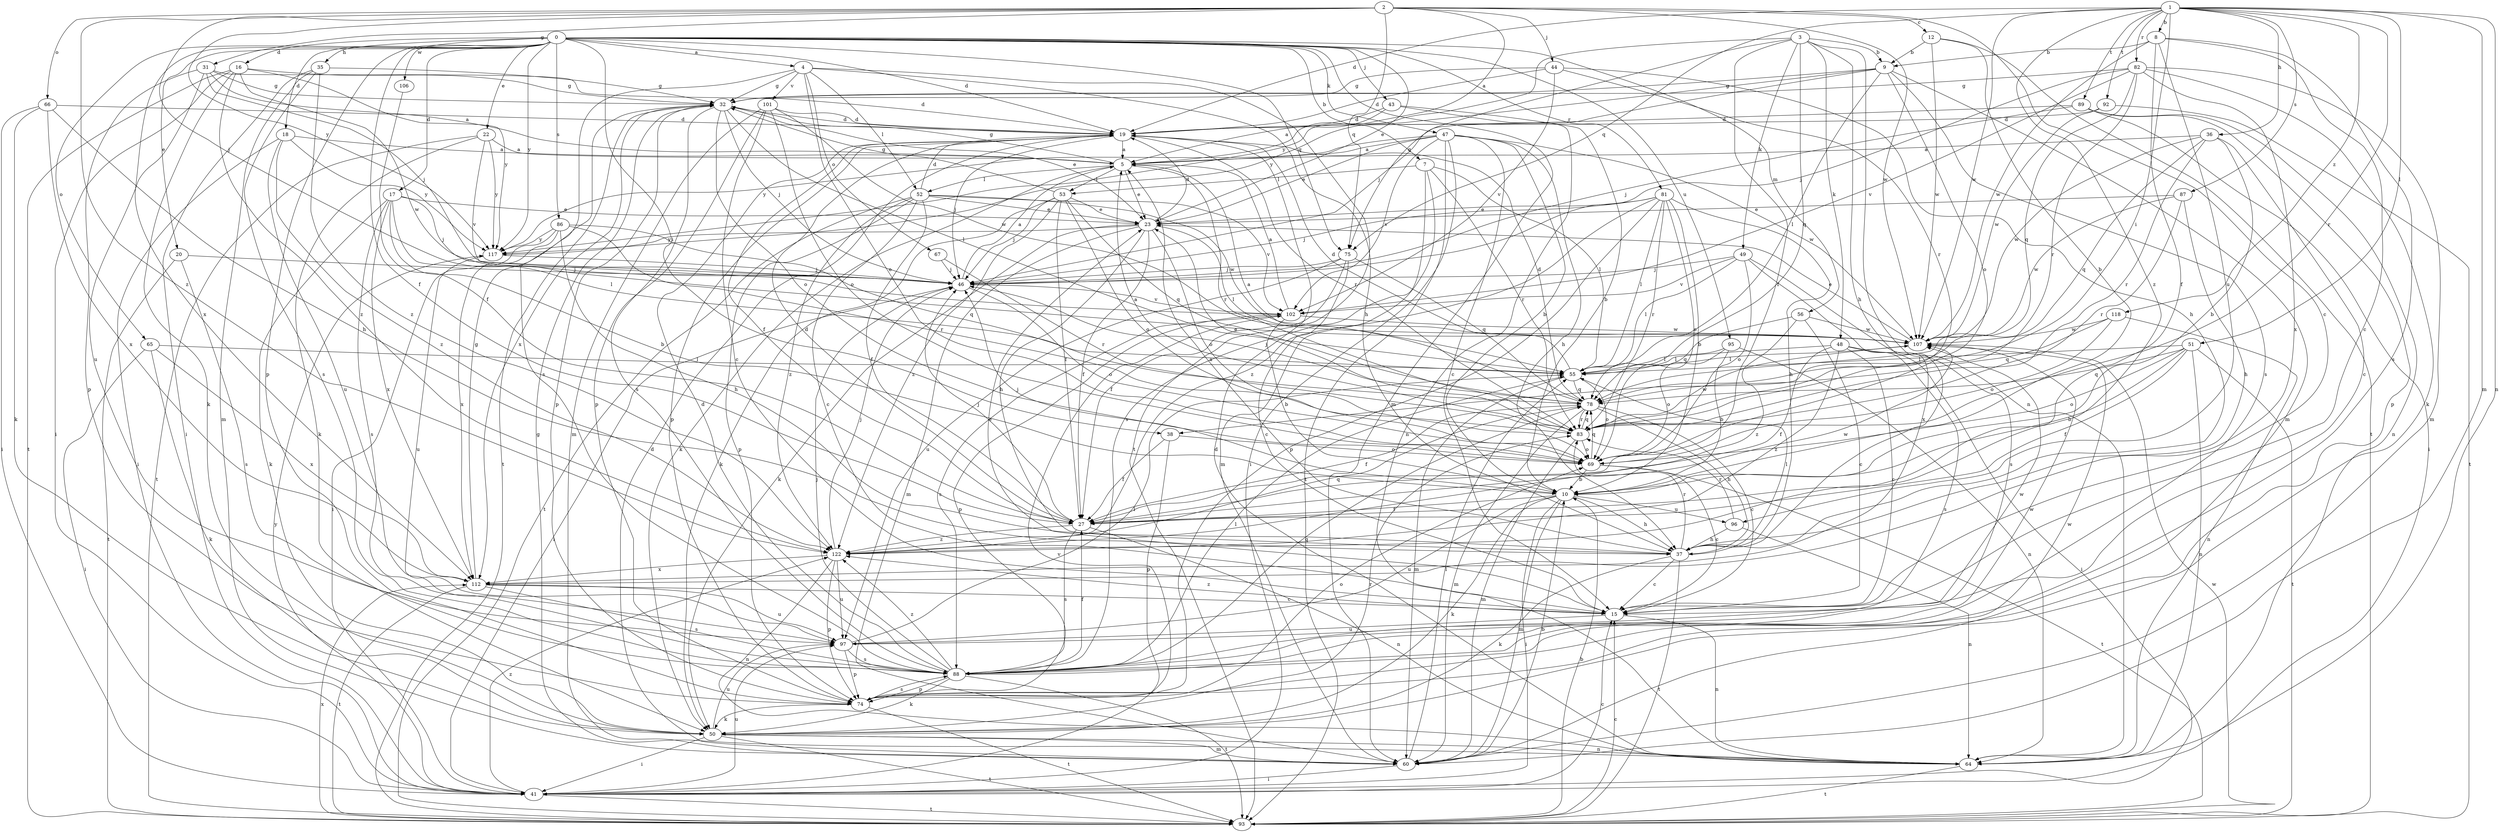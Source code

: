 strict digraph  {
0;
1;
2;
3;
4;
5;
7;
8;
9;
10;
12;
15;
16;
17;
18;
19;
20;
22;
23;
27;
31;
32;
35;
36;
37;
38;
41;
43;
44;
46;
47;
48;
49;
50;
51;
52;
53;
55;
56;
60;
64;
65;
66;
67;
69;
74;
75;
78;
81;
82;
83;
86;
87;
88;
89;
92;
93;
95;
96;
97;
101;
102;
106;
107;
112;
117;
118;
122;
0 -> 4  [label=a];
0 -> 7  [label=b];
0 -> 16  [label=d];
0 -> 17  [label=d];
0 -> 18  [label=d];
0 -> 19  [label=d];
0 -> 20  [label=e];
0 -> 22  [label=e];
0 -> 23  [label=e];
0 -> 27  [label=f];
0 -> 35  [label=h];
0 -> 38  [label=i];
0 -> 43  [label=j];
0 -> 47  [label=k];
0 -> 56  [label=m];
0 -> 60  [label=m];
0 -> 65  [label=o];
0 -> 74  [label=p];
0 -> 75  [label=q];
0 -> 81  [label=r];
0 -> 86  [label=s];
0 -> 95  [label=u];
0 -> 106  [label=w];
0 -> 112  [label=x];
0 -> 117  [label=y];
1 -> 8  [label=b];
1 -> 19  [label=d];
1 -> 36  [label=h];
1 -> 38  [label=i];
1 -> 51  [label=l];
1 -> 60  [label=m];
1 -> 64  [label=n];
1 -> 75  [label=q];
1 -> 82  [label=r];
1 -> 83  [label=r];
1 -> 87  [label=s];
1 -> 89  [label=t];
1 -> 92  [label=t];
1 -> 107  [label=w];
1 -> 118  [label=z];
1 -> 122  [label=z];
2 -> 5  [label=a];
2 -> 12  [label=c];
2 -> 15  [label=c];
2 -> 31  [label=g];
2 -> 44  [label=j];
2 -> 46  [label=j];
2 -> 66  [label=o];
2 -> 75  [label=q];
2 -> 107  [label=w];
2 -> 117  [label=y];
2 -> 122  [label=z];
3 -> 9  [label=b];
3 -> 27  [label=f];
3 -> 37  [label=h];
3 -> 48  [label=k];
3 -> 49  [label=k];
3 -> 64  [label=n];
3 -> 75  [label=q];
3 -> 78  [label=q];
3 -> 117  [label=y];
4 -> 32  [label=g];
4 -> 37  [label=h];
4 -> 52  [label=l];
4 -> 67  [label=o];
4 -> 69  [label=o];
4 -> 88  [label=s];
4 -> 93  [label=t];
4 -> 101  [label=v];
5 -> 23  [label=e];
5 -> 32  [label=g];
5 -> 50  [label=k];
5 -> 52  [label=l];
5 -> 53  [label=l];
5 -> 83  [label=r];
7 -> 53  [label=l];
7 -> 55  [label=l];
7 -> 60  [label=m];
7 -> 83  [label=r];
7 -> 88  [label=s];
8 -> 9  [label=b];
8 -> 15  [label=c];
8 -> 27  [label=f];
8 -> 88  [label=s];
8 -> 96  [label=u];
8 -> 107  [label=w];
9 -> 32  [label=g];
9 -> 46  [label=j];
9 -> 55  [label=l];
9 -> 60  [label=m];
9 -> 69  [label=o];
9 -> 88  [label=s];
9 -> 117  [label=y];
10 -> 27  [label=f];
10 -> 37  [label=h];
10 -> 41  [label=i];
10 -> 46  [label=j];
10 -> 50  [label=k];
10 -> 60  [label=m];
10 -> 96  [label=u];
10 -> 97  [label=u];
12 -> 9  [label=b];
12 -> 10  [label=b];
12 -> 93  [label=t];
12 -> 107  [label=w];
15 -> 23  [label=e];
15 -> 64  [label=n];
15 -> 97  [label=u];
15 -> 122  [label=z];
16 -> 32  [label=g];
16 -> 41  [label=i];
16 -> 50  [label=k];
16 -> 93  [label=t];
16 -> 107  [label=w];
16 -> 117  [label=y];
16 -> 122  [label=z];
17 -> 10  [label=b];
17 -> 23  [label=e];
17 -> 46  [label=j];
17 -> 50  [label=k];
17 -> 55  [label=l];
17 -> 88  [label=s];
17 -> 112  [label=x];
18 -> 5  [label=a];
18 -> 41  [label=i];
18 -> 97  [label=u];
18 -> 117  [label=y];
18 -> 122  [label=z];
19 -> 5  [label=a];
19 -> 27  [label=f];
19 -> 46  [label=j];
19 -> 74  [label=p];
19 -> 83  [label=r];
20 -> 46  [label=j];
20 -> 88  [label=s];
20 -> 93  [label=t];
22 -> 5  [label=a];
22 -> 50  [label=k];
22 -> 93  [label=t];
22 -> 102  [label=v];
22 -> 117  [label=y];
23 -> 19  [label=d];
23 -> 27  [label=f];
23 -> 37  [label=h];
23 -> 50  [label=k];
23 -> 55  [label=l];
23 -> 60  [label=m];
23 -> 69  [label=o];
23 -> 117  [label=y];
27 -> 19  [label=d];
27 -> 46  [label=j];
27 -> 64  [label=n];
27 -> 88  [label=s];
27 -> 107  [label=w];
27 -> 122  [label=z];
31 -> 5  [label=a];
31 -> 19  [label=d];
31 -> 32  [label=g];
31 -> 46  [label=j];
31 -> 74  [label=p];
31 -> 97  [label=u];
32 -> 19  [label=d];
32 -> 23  [label=e];
32 -> 46  [label=j];
32 -> 55  [label=l];
32 -> 69  [label=o];
32 -> 74  [label=p];
32 -> 88  [label=s];
32 -> 93  [label=t];
32 -> 112  [label=x];
35 -> 32  [label=g];
35 -> 41  [label=i];
35 -> 60  [label=m];
35 -> 88  [label=s];
35 -> 122  [label=z];
36 -> 5  [label=a];
36 -> 10  [label=b];
36 -> 15  [label=c];
36 -> 78  [label=q];
36 -> 83  [label=r];
36 -> 107  [label=w];
37 -> 5  [label=a];
37 -> 15  [label=c];
37 -> 50  [label=k];
37 -> 55  [label=l];
37 -> 83  [label=r];
37 -> 93  [label=t];
38 -> 27  [label=f];
38 -> 69  [label=o];
38 -> 74  [label=p];
41 -> 15  [label=c];
41 -> 93  [label=t];
41 -> 97  [label=u];
41 -> 102  [label=v];
41 -> 117  [label=y];
41 -> 122  [label=z];
43 -> 5  [label=a];
43 -> 10  [label=b];
43 -> 19  [label=d];
43 -> 64  [label=n];
44 -> 19  [label=d];
44 -> 32  [label=g];
44 -> 37  [label=h];
44 -> 83  [label=r];
44 -> 102  [label=v];
46 -> 5  [label=a];
46 -> 41  [label=i];
46 -> 69  [label=o];
46 -> 102  [label=v];
47 -> 5  [label=a];
47 -> 10  [label=b];
47 -> 15  [label=c];
47 -> 23  [label=e];
47 -> 37  [label=h];
47 -> 41  [label=i];
47 -> 93  [label=t];
47 -> 102  [label=v];
47 -> 107  [label=w];
47 -> 117  [label=y];
48 -> 15  [label=c];
48 -> 27  [label=f];
48 -> 41  [label=i];
48 -> 55  [label=l];
48 -> 88  [label=s];
48 -> 122  [label=z];
49 -> 46  [label=j];
49 -> 55  [label=l];
49 -> 69  [label=o];
49 -> 88  [label=s];
49 -> 102  [label=v];
49 -> 112  [label=x];
50 -> 41  [label=i];
50 -> 60  [label=m];
50 -> 64  [label=n];
50 -> 83  [label=r];
50 -> 93  [label=t];
50 -> 97  [label=u];
51 -> 10  [label=b];
51 -> 27  [label=f];
51 -> 55  [label=l];
51 -> 64  [label=n];
51 -> 69  [label=o];
51 -> 78  [label=q];
51 -> 93  [label=t];
52 -> 15  [label=c];
52 -> 19  [label=d];
52 -> 23  [label=e];
52 -> 27  [label=f];
52 -> 74  [label=p];
52 -> 93  [label=t];
52 -> 102  [label=v];
52 -> 107  [label=w];
52 -> 122  [label=z];
53 -> 23  [label=e];
53 -> 27  [label=f];
53 -> 32  [label=g];
53 -> 46  [label=j];
53 -> 50  [label=k];
53 -> 69  [label=o];
53 -> 78  [label=q];
53 -> 122  [label=z];
55 -> 19  [label=d];
55 -> 60  [label=m];
55 -> 69  [label=o];
55 -> 78  [label=q];
56 -> 15  [label=c];
56 -> 78  [label=q];
56 -> 107  [label=w];
56 -> 122  [label=z];
60 -> 10  [label=b];
60 -> 19  [label=d];
60 -> 41  [label=i];
60 -> 55  [label=l];
64 -> 19  [label=d];
64 -> 32  [label=g];
64 -> 93  [label=t];
65 -> 41  [label=i];
65 -> 50  [label=k];
65 -> 55  [label=l];
65 -> 112  [label=x];
66 -> 19  [label=d];
66 -> 37  [label=h];
66 -> 41  [label=i];
66 -> 50  [label=k];
66 -> 112  [label=x];
67 -> 46  [label=j];
67 -> 83  [label=r];
69 -> 10  [label=b];
69 -> 15  [label=c];
69 -> 78  [label=q];
69 -> 93  [label=t];
74 -> 50  [label=k];
74 -> 69  [label=o];
74 -> 88  [label=s];
74 -> 93  [label=t];
74 -> 107  [label=w];
75 -> 15  [label=c];
75 -> 27  [label=f];
75 -> 46  [label=j];
75 -> 78  [label=q];
75 -> 97  [label=u];
78 -> 5  [label=a];
78 -> 15  [label=c];
78 -> 19  [label=d];
78 -> 27  [label=f];
78 -> 37  [label=h];
78 -> 46  [label=j];
78 -> 60  [label=m];
78 -> 83  [label=r];
81 -> 10  [label=b];
81 -> 23  [label=e];
81 -> 37  [label=h];
81 -> 46  [label=j];
81 -> 55  [label=l];
81 -> 69  [label=o];
81 -> 74  [label=p];
81 -> 83  [label=r];
81 -> 122  [label=z];
82 -> 32  [label=g];
82 -> 46  [label=j];
82 -> 50  [label=k];
82 -> 60  [label=m];
82 -> 78  [label=q];
82 -> 83  [label=r];
82 -> 102  [label=v];
82 -> 112  [label=x];
83 -> 5  [label=a];
83 -> 23  [label=e];
83 -> 60  [label=m];
83 -> 69  [label=o];
83 -> 78  [label=q];
83 -> 107  [label=w];
86 -> 37  [label=h];
86 -> 41  [label=i];
86 -> 78  [label=q];
86 -> 83  [label=r];
86 -> 112  [label=x];
86 -> 117  [label=y];
87 -> 23  [label=e];
87 -> 37  [label=h];
87 -> 83  [label=r];
87 -> 107  [label=w];
88 -> 19  [label=d];
88 -> 27  [label=f];
88 -> 46  [label=j];
88 -> 50  [label=k];
88 -> 55  [label=l];
88 -> 74  [label=p];
88 -> 78  [label=q];
88 -> 93  [label=t];
88 -> 107  [label=w];
88 -> 122  [label=z];
89 -> 19  [label=d];
89 -> 41  [label=i];
89 -> 46  [label=j];
89 -> 64  [label=n];
89 -> 74  [label=p];
92 -> 19  [label=d];
92 -> 93  [label=t];
92 -> 107  [label=w];
93 -> 10  [label=b];
93 -> 15  [label=c];
93 -> 107  [label=w];
93 -> 112  [label=x];
95 -> 10  [label=b];
95 -> 55  [label=l];
95 -> 64  [label=n];
95 -> 69  [label=o];
96 -> 37  [label=h];
96 -> 64  [label=n];
96 -> 83  [label=r];
97 -> 55  [label=l];
97 -> 74  [label=p];
97 -> 88  [label=s];
97 -> 107  [label=w];
101 -> 15  [label=c];
101 -> 19  [label=d];
101 -> 60  [label=m];
101 -> 69  [label=o];
101 -> 74  [label=p];
101 -> 107  [label=w];
102 -> 5  [label=a];
102 -> 10  [label=b];
102 -> 74  [label=p];
102 -> 88  [label=s];
102 -> 107  [label=w];
106 -> 27  [label=f];
107 -> 23  [label=e];
107 -> 55  [label=l];
112 -> 15  [label=c];
112 -> 32  [label=g];
112 -> 88  [label=s];
112 -> 93  [label=t];
112 -> 97  [label=u];
117 -> 46  [label=j];
117 -> 97  [label=u];
118 -> 64  [label=n];
118 -> 69  [label=o];
118 -> 78  [label=q];
118 -> 107  [label=w];
122 -> 46  [label=j];
122 -> 64  [label=n];
122 -> 74  [label=p];
122 -> 78  [label=q];
122 -> 97  [label=u];
122 -> 112  [label=x];
}
